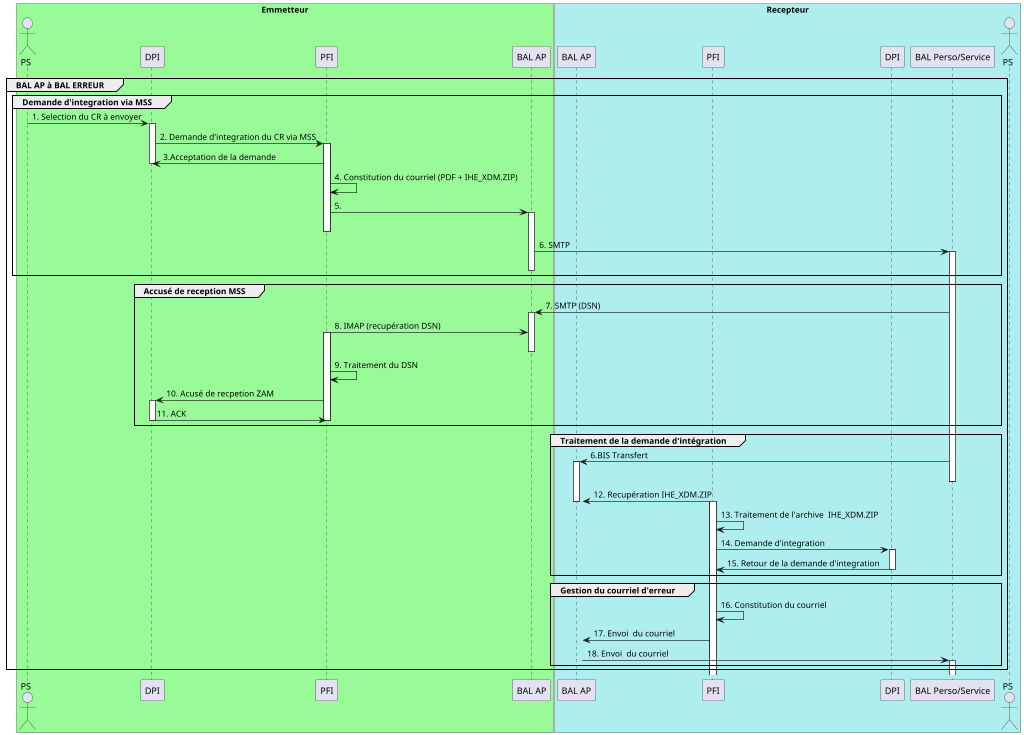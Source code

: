 @startuml
scale 1024*768

box  "Emmetteur" #palegreen
actor "PS" as PSE
participant "DPI" as DPIE
participant "PFI" as PFIE
participant "BAL AP" as MSSE
end box

box  "Support Editeur" #LightCoral

end box


box  "Recepteur" #paleturquoise
participant "BAL AP" as MSSR
participant "PFI" as PFIR
participant "DPI" as DPIR
participant "BAL Perso/Service" as BALP
Actor "PS" as PSR
end box




group BAL AP à BAL ERREUR



group Demande d'integration via MSS
PSE->DPIE:1. Selection du CR à envoyer
	activate DPIE

DPIE->PFIE:2. Demande d'integration du CR via MSS
	activate PFIE

PFIE->DPIE:3.Acceptation de la demande
	deactivate DPIE

PFIE->PFIE:4. Constitution du courriel (PDF + IHE_XDM.ZIP)

PFIE->MSSE:5.
    activate MSSE
    deactivate PFIE

MSSE->BALP:6. SMTP
    activate BALP
    deactivate MSSR
    deactivate MSSE



end





group Accusé de reception MSS

BALP->MSSE:7. SMTP (DSN)
    deactivate MSSR
    activate MSSE


PFIE->MSSE:8. IMAP (recupération DSN)
    activate PFIE
    deactivate MSSE

PFIE->PFIE:9. Traitement du DSN


PFIE->DPIE:10. Acusé de recpetion ZAM
    activate DPIE

DPIE->PFIE:11. ACK
    deactivate DPIE
    deactivate PFIE

end
group Traitement de la demande d'intégration

BALP->MSSR:6.BIS Transfert
    activate MSSR
    deactivate BALP

PFIR->MSSR:12. Recupération IHE_XDM.ZIP
    activate PFIR
    activate MSSR

PFIR->PFIR:13. Traitement de l'archive  IHE_XDM.ZIP

PFIR->DPIR:14. Demande d'integration 
    activate DPIR


DPIR->PFIR:15. Retour de la demande d'integration
    deactivate DPIR
end

group Gestion du courriel d'erreur


PFIR->PFIR:16. Constitution du courriel

PFIR->MSSR:17. Envoi  du courriel

MSSR->BALP:18. Envoi  du courriel
    activate BALP
end  
end









    
@enduml
